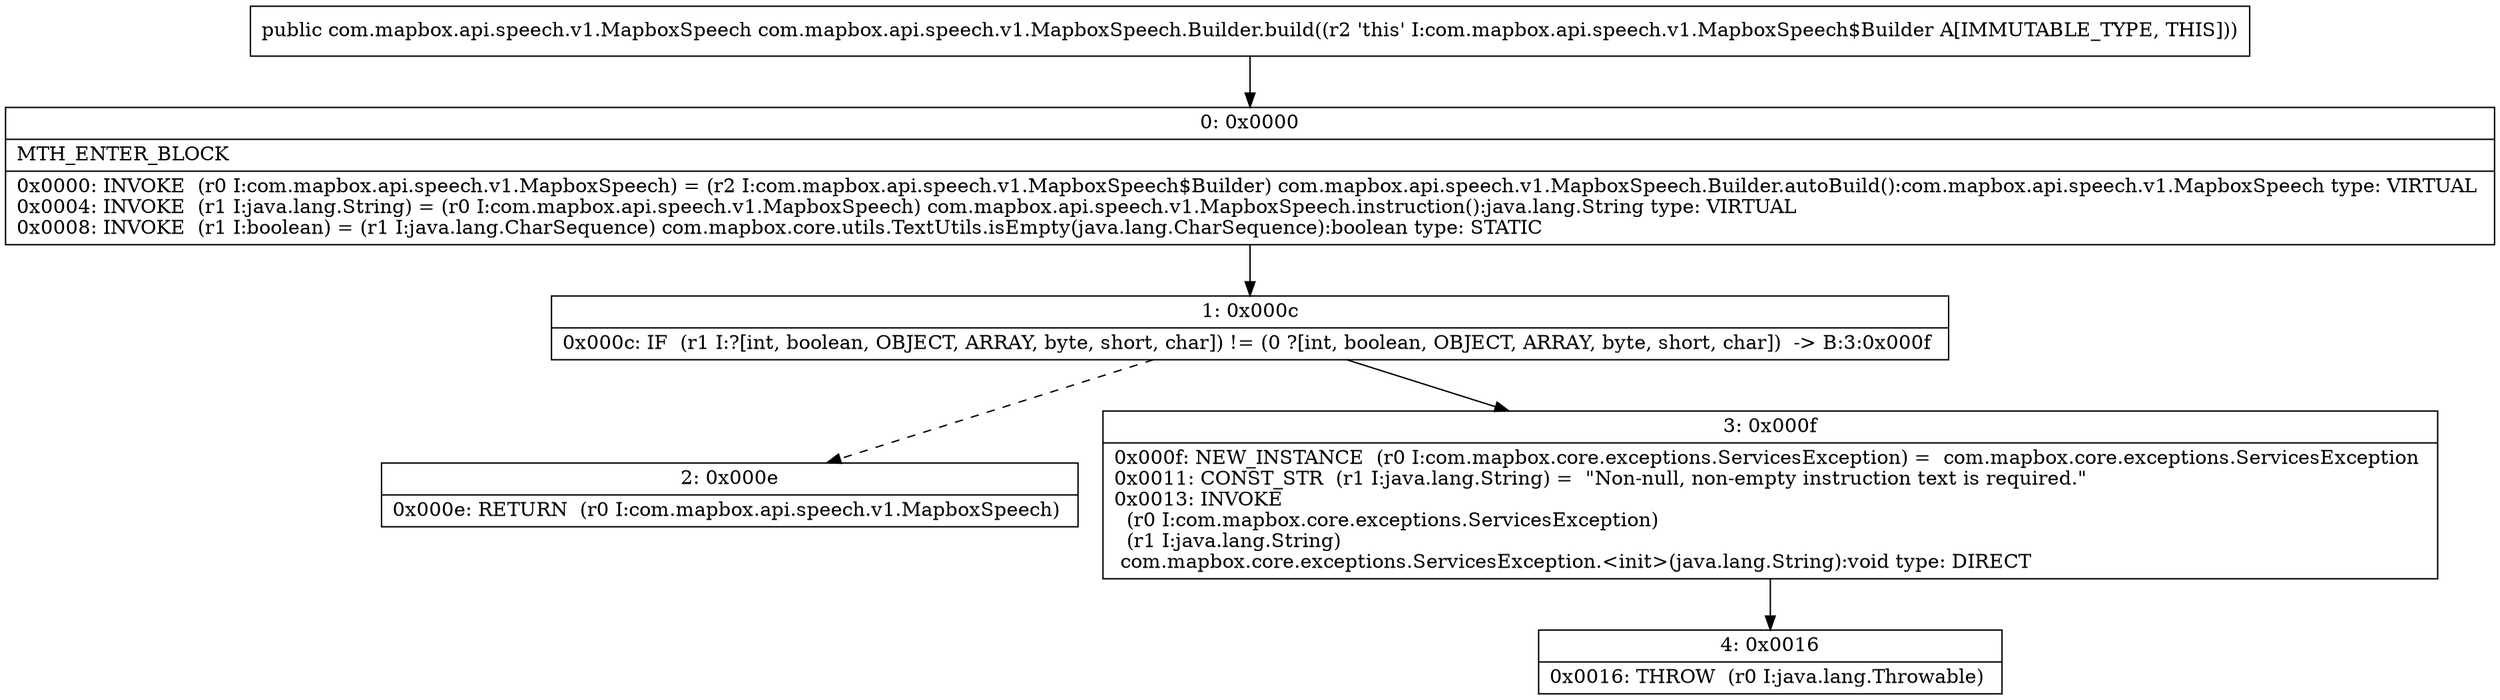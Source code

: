 digraph "CFG forcom.mapbox.api.speech.v1.MapboxSpeech.Builder.build()Lcom\/mapbox\/api\/speech\/v1\/MapboxSpeech;" {
Node_0 [shape=record,label="{0\:\ 0x0000|MTH_ENTER_BLOCK\l|0x0000: INVOKE  (r0 I:com.mapbox.api.speech.v1.MapboxSpeech) = (r2 I:com.mapbox.api.speech.v1.MapboxSpeech$Builder) com.mapbox.api.speech.v1.MapboxSpeech.Builder.autoBuild():com.mapbox.api.speech.v1.MapboxSpeech type: VIRTUAL \l0x0004: INVOKE  (r1 I:java.lang.String) = (r0 I:com.mapbox.api.speech.v1.MapboxSpeech) com.mapbox.api.speech.v1.MapboxSpeech.instruction():java.lang.String type: VIRTUAL \l0x0008: INVOKE  (r1 I:boolean) = (r1 I:java.lang.CharSequence) com.mapbox.core.utils.TextUtils.isEmpty(java.lang.CharSequence):boolean type: STATIC \l}"];
Node_1 [shape=record,label="{1\:\ 0x000c|0x000c: IF  (r1 I:?[int, boolean, OBJECT, ARRAY, byte, short, char]) != (0 ?[int, boolean, OBJECT, ARRAY, byte, short, char])  \-\> B:3:0x000f \l}"];
Node_2 [shape=record,label="{2\:\ 0x000e|0x000e: RETURN  (r0 I:com.mapbox.api.speech.v1.MapboxSpeech) \l}"];
Node_3 [shape=record,label="{3\:\ 0x000f|0x000f: NEW_INSTANCE  (r0 I:com.mapbox.core.exceptions.ServicesException) =  com.mapbox.core.exceptions.ServicesException \l0x0011: CONST_STR  (r1 I:java.lang.String) =  \"Non\-null, non\-empty instruction text is required.\" \l0x0013: INVOKE  \l  (r0 I:com.mapbox.core.exceptions.ServicesException)\l  (r1 I:java.lang.String)\l com.mapbox.core.exceptions.ServicesException.\<init\>(java.lang.String):void type: DIRECT \l}"];
Node_4 [shape=record,label="{4\:\ 0x0016|0x0016: THROW  (r0 I:java.lang.Throwable) \l}"];
MethodNode[shape=record,label="{public com.mapbox.api.speech.v1.MapboxSpeech com.mapbox.api.speech.v1.MapboxSpeech.Builder.build((r2 'this' I:com.mapbox.api.speech.v1.MapboxSpeech$Builder A[IMMUTABLE_TYPE, THIS])) }"];
MethodNode -> Node_0;
Node_0 -> Node_1;
Node_1 -> Node_2[style=dashed];
Node_1 -> Node_3;
Node_3 -> Node_4;
}

